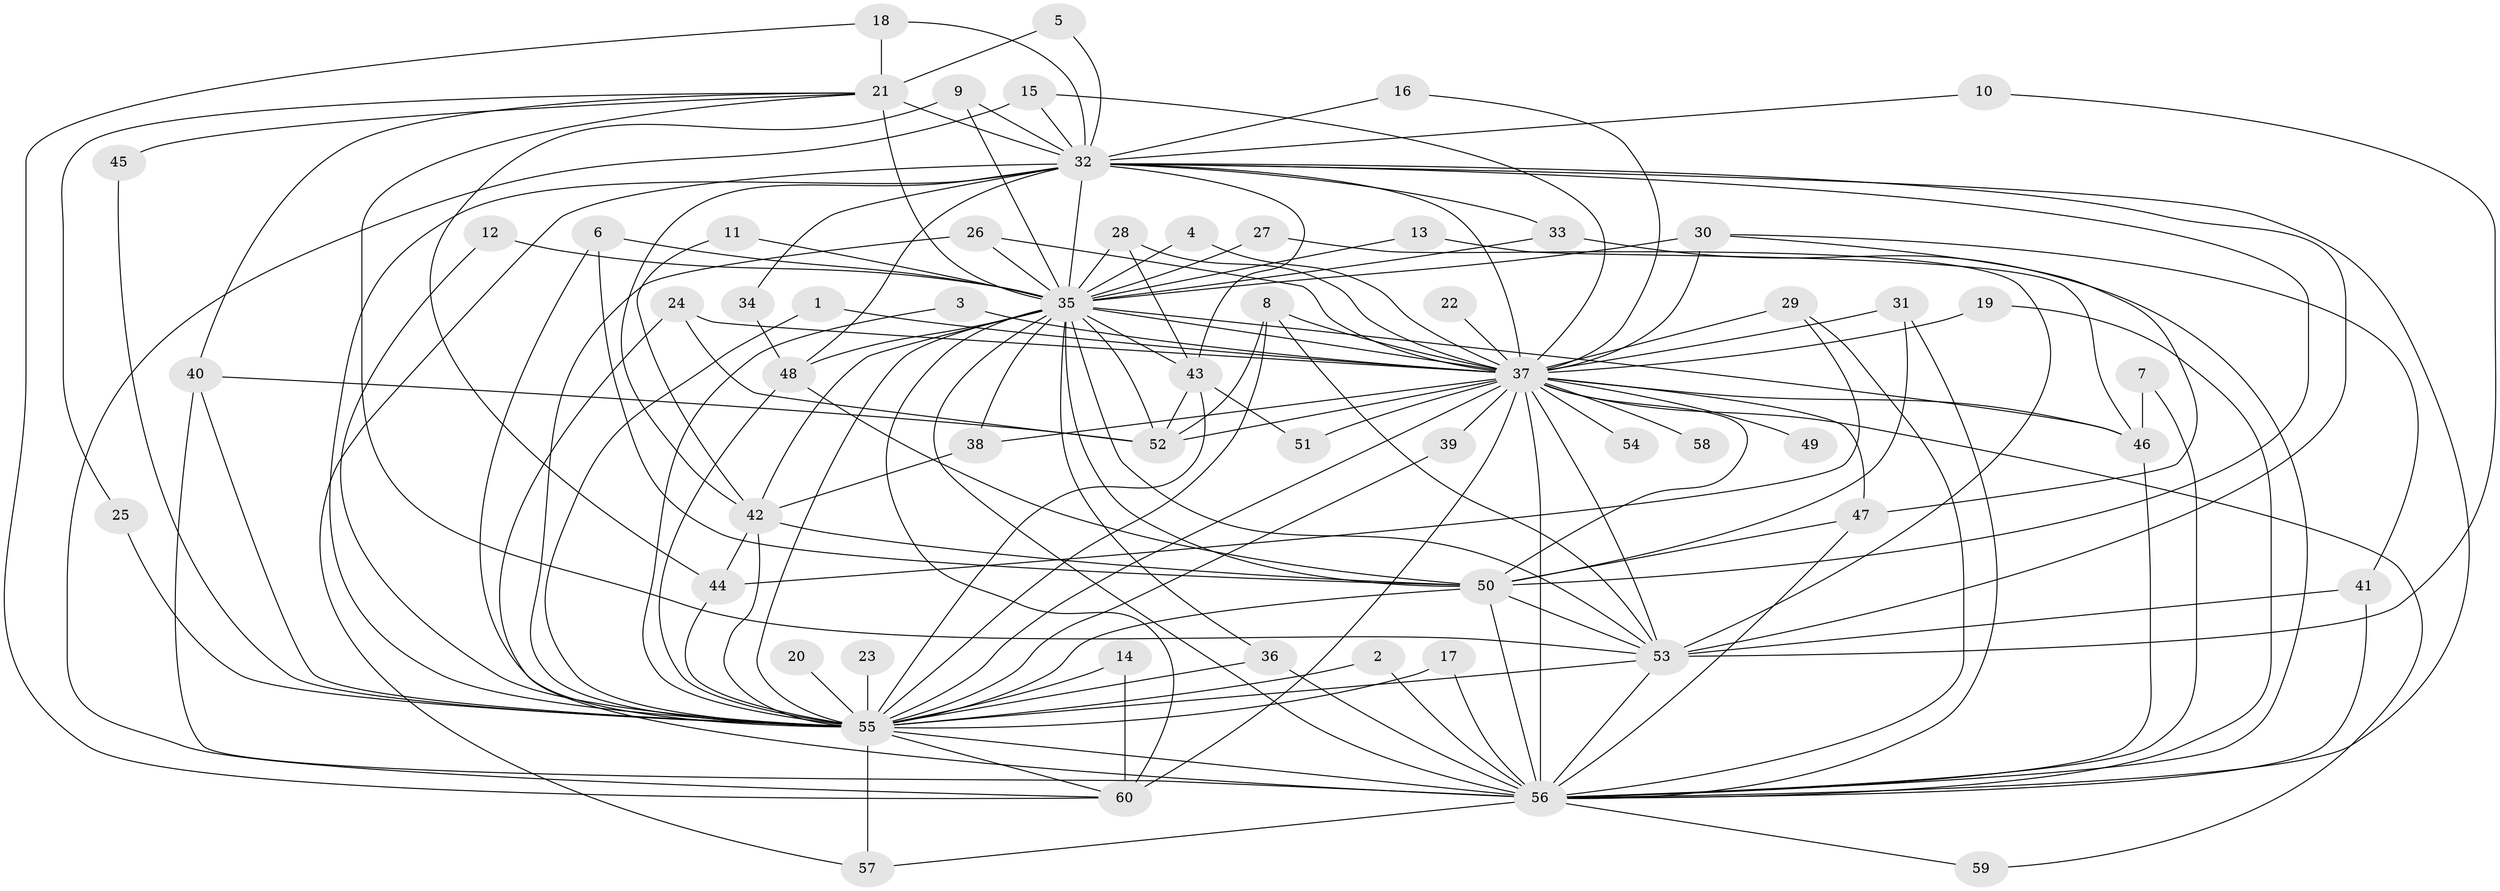 // original degree distribution, {24: 0.01680672268907563, 14: 0.008403361344537815, 25: 0.025210084033613446, 34: 0.008403361344537815, 26: 0.008403361344537815, 19: 0.01680672268907563, 3: 0.226890756302521, 2: 0.5798319327731093, 4: 0.03361344537815126, 9: 0.008403361344537815, 7: 0.008403361344537815, 5: 0.01680672268907563, 6: 0.04201680672268908}
// Generated by graph-tools (version 1.1) at 2025/49/03/09/25 03:49:28]
// undirected, 60 vertices, 150 edges
graph export_dot {
graph [start="1"]
  node [color=gray90,style=filled];
  1;
  2;
  3;
  4;
  5;
  6;
  7;
  8;
  9;
  10;
  11;
  12;
  13;
  14;
  15;
  16;
  17;
  18;
  19;
  20;
  21;
  22;
  23;
  24;
  25;
  26;
  27;
  28;
  29;
  30;
  31;
  32;
  33;
  34;
  35;
  36;
  37;
  38;
  39;
  40;
  41;
  42;
  43;
  44;
  45;
  46;
  47;
  48;
  49;
  50;
  51;
  52;
  53;
  54;
  55;
  56;
  57;
  58;
  59;
  60;
  1 -- 37 [weight=1.0];
  1 -- 55 [weight=1.0];
  2 -- 55 [weight=1.0];
  2 -- 56 [weight=1.0];
  3 -- 37 [weight=1.0];
  3 -- 55 [weight=1.0];
  4 -- 35 [weight=1.0];
  4 -- 37 [weight=1.0];
  5 -- 21 [weight=1.0];
  5 -- 32 [weight=1.0];
  6 -- 35 [weight=1.0];
  6 -- 50 [weight=1.0];
  6 -- 55 [weight=1.0];
  7 -- 46 [weight=1.0];
  7 -- 56 [weight=1.0];
  8 -- 37 [weight=1.0];
  8 -- 52 [weight=1.0];
  8 -- 53 [weight=1.0];
  8 -- 55 [weight=1.0];
  9 -- 32 [weight=1.0];
  9 -- 35 [weight=2.0];
  9 -- 44 [weight=1.0];
  10 -- 32 [weight=1.0];
  10 -- 53 [weight=1.0];
  11 -- 35 [weight=1.0];
  11 -- 42 [weight=1.0];
  12 -- 35 [weight=1.0];
  12 -- 55 [weight=1.0];
  13 -- 35 [weight=1.0];
  13 -- 46 [weight=1.0];
  14 -- 55 [weight=1.0];
  14 -- 60 [weight=1.0];
  15 -- 32 [weight=1.0];
  15 -- 37 [weight=1.0];
  15 -- 60 [weight=1.0];
  16 -- 32 [weight=1.0];
  16 -- 37 [weight=1.0];
  17 -- 55 [weight=1.0];
  17 -- 56 [weight=1.0];
  18 -- 21 [weight=1.0];
  18 -- 32 [weight=1.0];
  18 -- 60 [weight=1.0];
  19 -- 37 [weight=1.0];
  19 -- 56 [weight=1.0];
  20 -- 55 [weight=1.0];
  21 -- 25 [weight=1.0];
  21 -- 32 [weight=2.0];
  21 -- 35 [weight=2.0];
  21 -- 40 [weight=1.0];
  21 -- 45 [weight=1.0];
  21 -- 53 [weight=1.0];
  22 -- 37 [weight=2.0];
  23 -- 55 [weight=1.0];
  24 -- 37 [weight=1.0];
  24 -- 52 [weight=1.0];
  24 -- 56 [weight=1.0];
  25 -- 55 [weight=1.0];
  26 -- 35 [weight=2.0];
  26 -- 37 [weight=1.0];
  26 -- 55 [weight=1.0];
  27 -- 35 [weight=1.0];
  27 -- 53 [weight=1.0];
  28 -- 35 [weight=1.0];
  28 -- 37 [weight=1.0];
  28 -- 43 [weight=1.0];
  29 -- 37 [weight=2.0];
  29 -- 44 [weight=1.0];
  29 -- 56 [weight=1.0];
  30 -- 35 [weight=2.0];
  30 -- 37 [weight=2.0];
  30 -- 41 [weight=1.0];
  30 -- 47 [weight=1.0];
  31 -- 37 [weight=1.0];
  31 -- 50 [weight=1.0];
  31 -- 56 [weight=1.0];
  32 -- 33 [weight=1.0];
  32 -- 34 [weight=1.0];
  32 -- 35 [weight=4.0];
  32 -- 37 [weight=3.0];
  32 -- 42 [weight=1.0];
  32 -- 43 [weight=1.0];
  32 -- 48 [weight=1.0];
  32 -- 50 [weight=2.0];
  32 -- 53 [weight=1.0];
  32 -- 55 [weight=1.0];
  32 -- 56 [weight=1.0];
  32 -- 57 [weight=1.0];
  33 -- 35 [weight=1.0];
  33 -- 56 [weight=1.0];
  34 -- 48 [weight=1.0];
  35 -- 36 [weight=1.0];
  35 -- 37 [weight=6.0];
  35 -- 38 [weight=1.0];
  35 -- 42 [weight=2.0];
  35 -- 43 [weight=1.0];
  35 -- 46 [weight=1.0];
  35 -- 48 [weight=1.0];
  35 -- 50 [weight=3.0];
  35 -- 52 [weight=2.0];
  35 -- 53 [weight=2.0];
  35 -- 55 [weight=2.0];
  35 -- 56 [weight=3.0];
  35 -- 60 [weight=2.0];
  36 -- 55 [weight=1.0];
  36 -- 56 [weight=1.0];
  37 -- 38 [weight=1.0];
  37 -- 39 [weight=2.0];
  37 -- 46 [weight=3.0];
  37 -- 47 [weight=1.0];
  37 -- 49 [weight=2.0];
  37 -- 50 [weight=3.0];
  37 -- 51 [weight=1.0];
  37 -- 52 [weight=2.0];
  37 -- 53 [weight=3.0];
  37 -- 54 [weight=2.0];
  37 -- 55 [weight=4.0];
  37 -- 56 [weight=4.0];
  37 -- 58 [weight=2.0];
  37 -- 59 [weight=1.0];
  37 -- 60 [weight=1.0];
  38 -- 42 [weight=1.0];
  39 -- 55 [weight=1.0];
  40 -- 52 [weight=1.0];
  40 -- 55 [weight=1.0];
  40 -- 56 [weight=1.0];
  41 -- 53 [weight=1.0];
  41 -- 56 [weight=1.0];
  42 -- 44 [weight=1.0];
  42 -- 50 [weight=1.0];
  42 -- 55 [weight=1.0];
  43 -- 51 [weight=1.0];
  43 -- 52 [weight=1.0];
  43 -- 55 [weight=1.0];
  44 -- 55 [weight=1.0];
  45 -- 55 [weight=1.0];
  46 -- 56 [weight=1.0];
  47 -- 50 [weight=1.0];
  47 -- 56 [weight=1.0];
  48 -- 50 [weight=1.0];
  48 -- 55 [weight=1.0];
  50 -- 53 [weight=1.0];
  50 -- 55 [weight=1.0];
  50 -- 56 [weight=2.0];
  53 -- 55 [weight=1.0];
  53 -- 56 [weight=1.0];
  55 -- 56 [weight=1.0];
  55 -- 57 [weight=1.0];
  55 -- 60 [weight=1.0];
  56 -- 57 [weight=1.0];
  56 -- 59 [weight=1.0];
}
